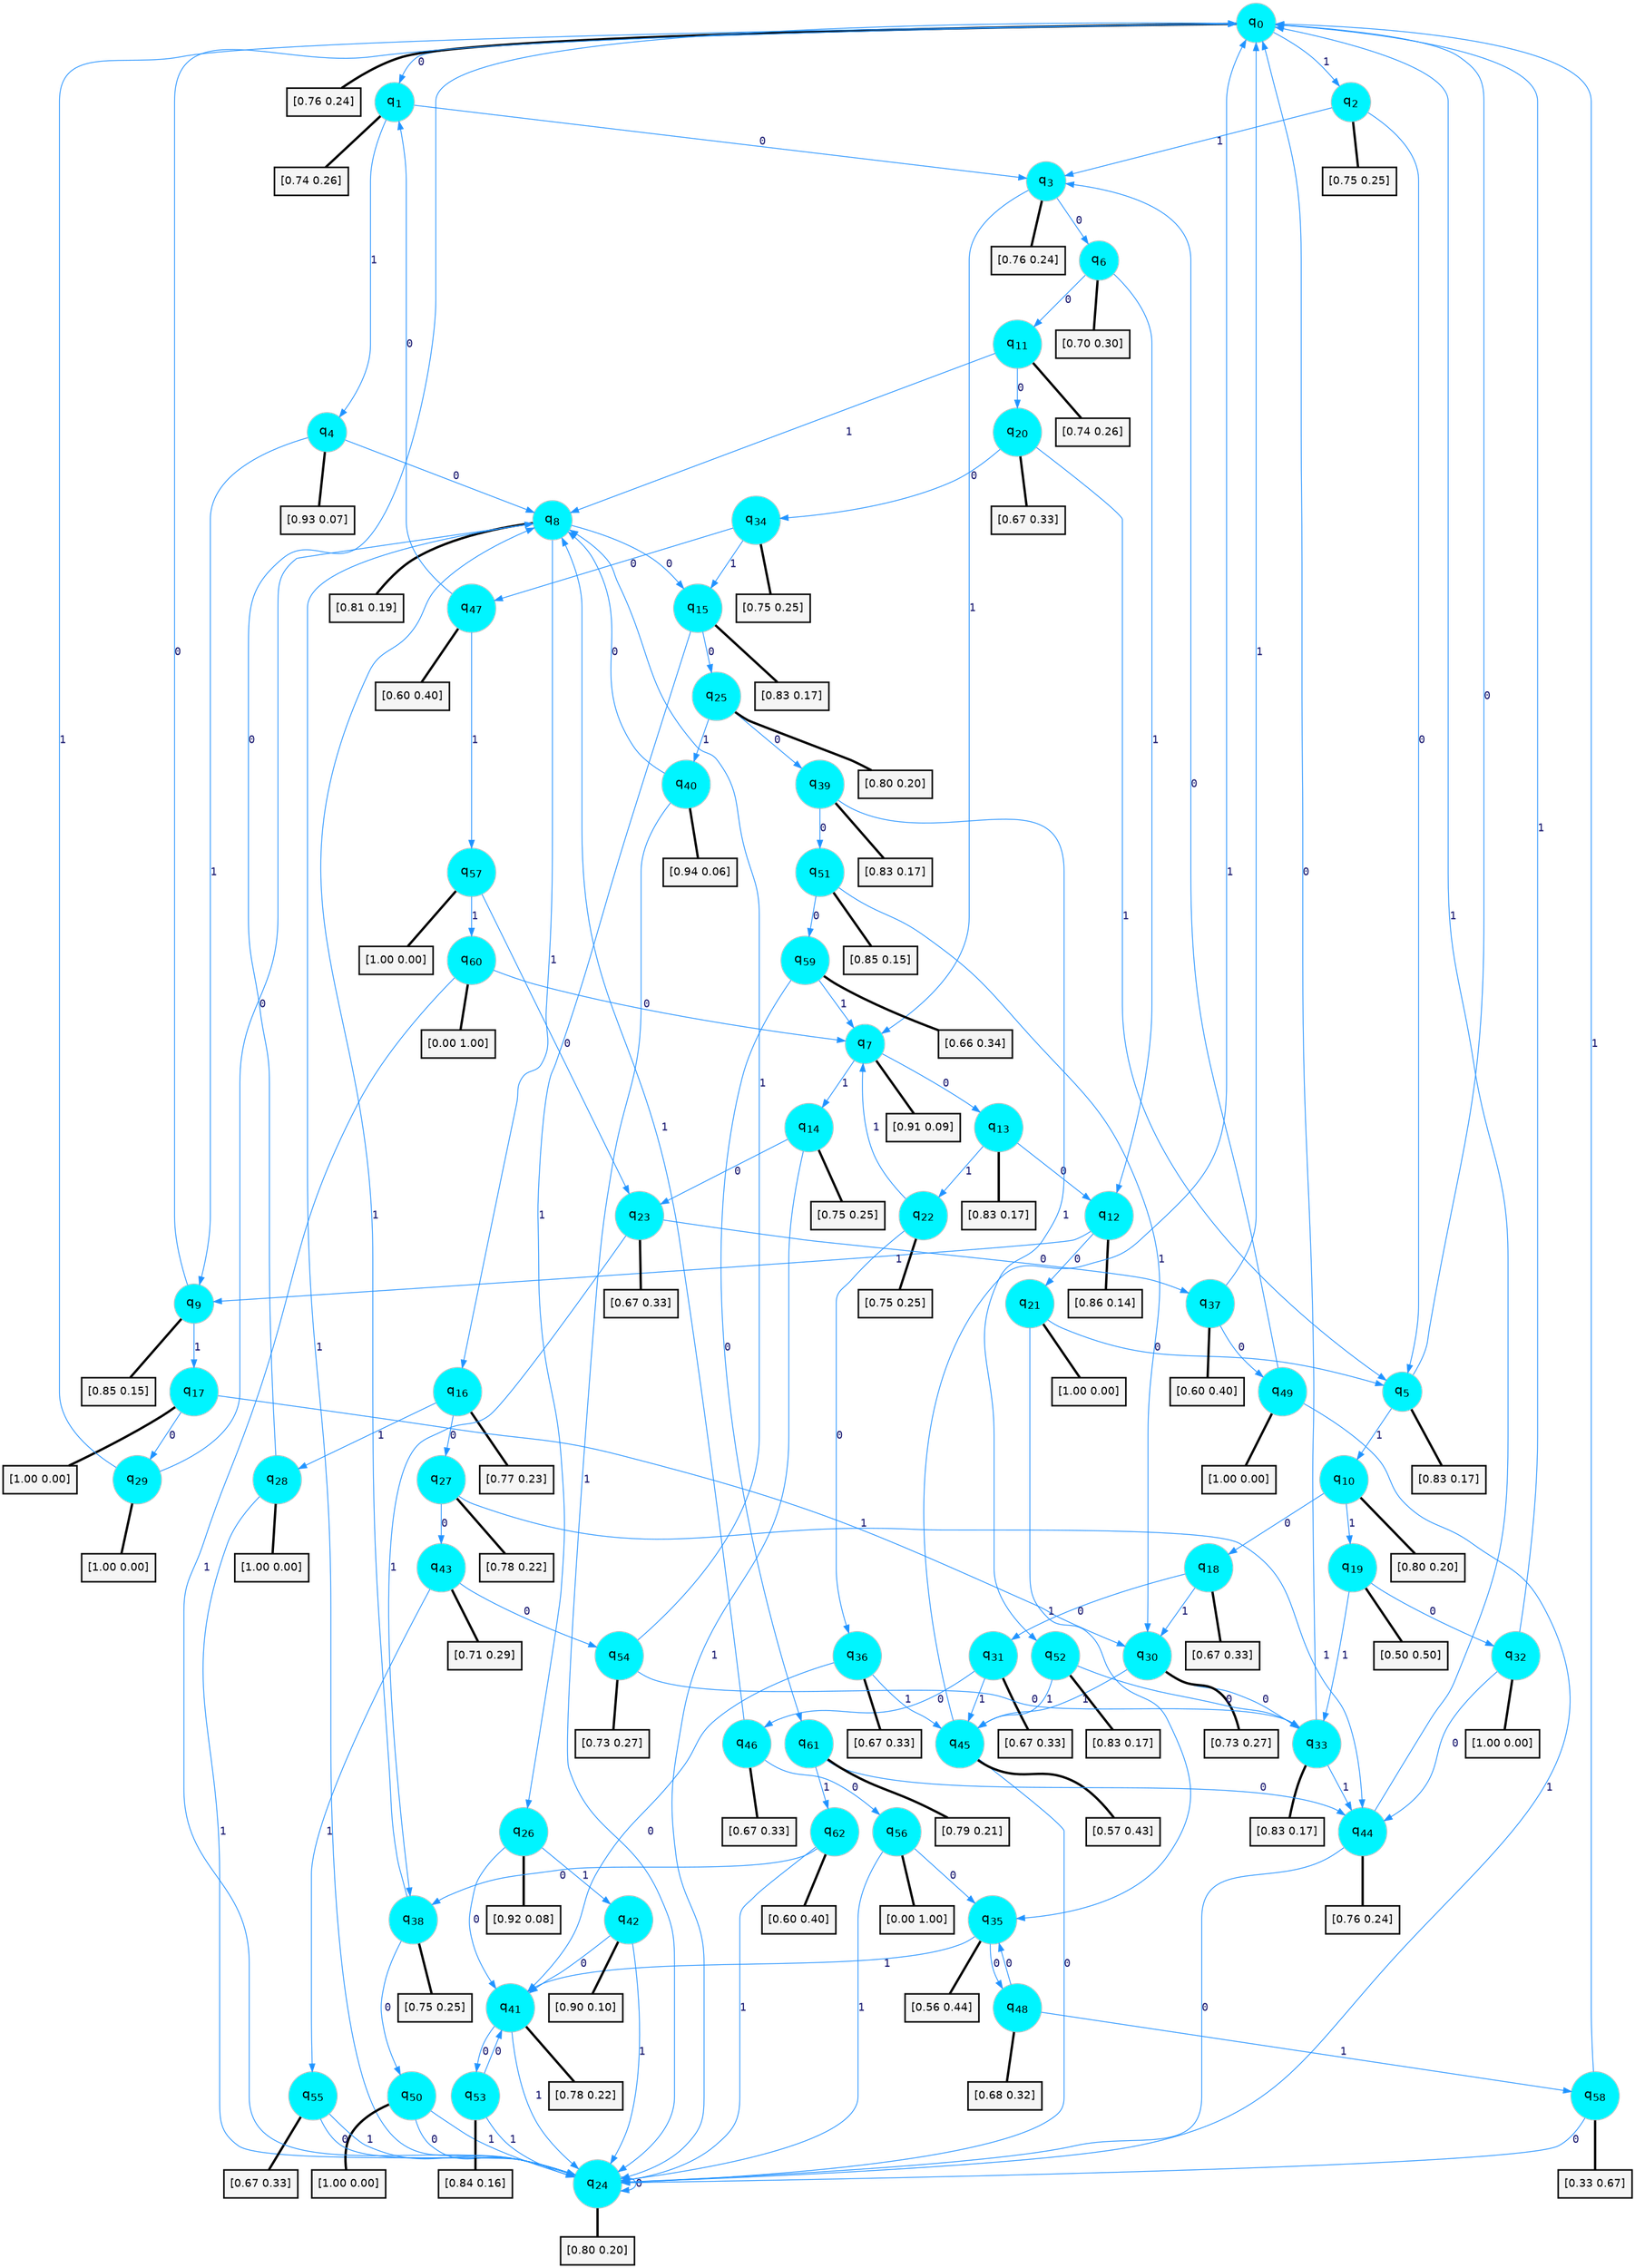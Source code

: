 digraph G {
graph [
bgcolor=transparent, dpi=300, rankdir=TD, size="40,25"];
node [
color=gray, fillcolor=turquoise1, fontcolor=black, fontname=Helvetica, fontsize=16, fontweight=bold, shape=circle, style=filled];
edge [
arrowsize=1, color=dodgerblue1, fontcolor=midnightblue, fontname=courier, fontweight=bold, penwidth=1, style=solid, weight=20];
0[label=<q<SUB>0</SUB>>];
1[label=<q<SUB>1</SUB>>];
2[label=<q<SUB>2</SUB>>];
3[label=<q<SUB>3</SUB>>];
4[label=<q<SUB>4</SUB>>];
5[label=<q<SUB>5</SUB>>];
6[label=<q<SUB>6</SUB>>];
7[label=<q<SUB>7</SUB>>];
8[label=<q<SUB>8</SUB>>];
9[label=<q<SUB>9</SUB>>];
10[label=<q<SUB>10</SUB>>];
11[label=<q<SUB>11</SUB>>];
12[label=<q<SUB>12</SUB>>];
13[label=<q<SUB>13</SUB>>];
14[label=<q<SUB>14</SUB>>];
15[label=<q<SUB>15</SUB>>];
16[label=<q<SUB>16</SUB>>];
17[label=<q<SUB>17</SUB>>];
18[label=<q<SUB>18</SUB>>];
19[label=<q<SUB>19</SUB>>];
20[label=<q<SUB>20</SUB>>];
21[label=<q<SUB>21</SUB>>];
22[label=<q<SUB>22</SUB>>];
23[label=<q<SUB>23</SUB>>];
24[label=<q<SUB>24</SUB>>];
25[label=<q<SUB>25</SUB>>];
26[label=<q<SUB>26</SUB>>];
27[label=<q<SUB>27</SUB>>];
28[label=<q<SUB>28</SUB>>];
29[label=<q<SUB>29</SUB>>];
30[label=<q<SUB>30</SUB>>];
31[label=<q<SUB>31</SUB>>];
32[label=<q<SUB>32</SUB>>];
33[label=<q<SUB>33</SUB>>];
34[label=<q<SUB>34</SUB>>];
35[label=<q<SUB>35</SUB>>];
36[label=<q<SUB>36</SUB>>];
37[label=<q<SUB>37</SUB>>];
38[label=<q<SUB>38</SUB>>];
39[label=<q<SUB>39</SUB>>];
40[label=<q<SUB>40</SUB>>];
41[label=<q<SUB>41</SUB>>];
42[label=<q<SUB>42</SUB>>];
43[label=<q<SUB>43</SUB>>];
44[label=<q<SUB>44</SUB>>];
45[label=<q<SUB>45</SUB>>];
46[label=<q<SUB>46</SUB>>];
47[label=<q<SUB>47</SUB>>];
48[label=<q<SUB>48</SUB>>];
49[label=<q<SUB>49</SUB>>];
50[label=<q<SUB>50</SUB>>];
51[label=<q<SUB>51</SUB>>];
52[label=<q<SUB>52</SUB>>];
53[label=<q<SUB>53</SUB>>];
54[label=<q<SUB>54</SUB>>];
55[label=<q<SUB>55</SUB>>];
56[label=<q<SUB>56</SUB>>];
57[label=<q<SUB>57</SUB>>];
58[label=<q<SUB>58</SUB>>];
59[label=<q<SUB>59</SUB>>];
60[label=<q<SUB>60</SUB>>];
61[label=<q<SUB>61</SUB>>];
62[label=<q<SUB>62</SUB>>];
63[label="[0.76 0.24]", shape=box,fontcolor=black, fontname=Helvetica, fontsize=14, penwidth=2, fillcolor=whitesmoke,color=black];
64[label="[0.74 0.26]", shape=box,fontcolor=black, fontname=Helvetica, fontsize=14, penwidth=2, fillcolor=whitesmoke,color=black];
65[label="[0.75 0.25]", shape=box,fontcolor=black, fontname=Helvetica, fontsize=14, penwidth=2, fillcolor=whitesmoke,color=black];
66[label="[0.76 0.24]", shape=box,fontcolor=black, fontname=Helvetica, fontsize=14, penwidth=2, fillcolor=whitesmoke,color=black];
67[label="[0.93 0.07]", shape=box,fontcolor=black, fontname=Helvetica, fontsize=14, penwidth=2, fillcolor=whitesmoke,color=black];
68[label="[0.83 0.17]", shape=box,fontcolor=black, fontname=Helvetica, fontsize=14, penwidth=2, fillcolor=whitesmoke,color=black];
69[label="[0.70 0.30]", shape=box,fontcolor=black, fontname=Helvetica, fontsize=14, penwidth=2, fillcolor=whitesmoke,color=black];
70[label="[0.91 0.09]", shape=box,fontcolor=black, fontname=Helvetica, fontsize=14, penwidth=2, fillcolor=whitesmoke,color=black];
71[label="[0.81 0.19]", shape=box,fontcolor=black, fontname=Helvetica, fontsize=14, penwidth=2, fillcolor=whitesmoke,color=black];
72[label="[0.85 0.15]", shape=box,fontcolor=black, fontname=Helvetica, fontsize=14, penwidth=2, fillcolor=whitesmoke,color=black];
73[label="[0.80 0.20]", shape=box,fontcolor=black, fontname=Helvetica, fontsize=14, penwidth=2, fillcolor=whitesmoke,color=black];
74[label="[0.74 0.26]", shape=box,fontcolor=black, fontname=Helvetica, fontsize=14, penwidth=2, fillcolor=whitesmoke,color=black];
75[label="[0.86 0.14]", shape=box,fontcolor=black, fontname=Helvetica, fontsize=14, penwidth=2, fillcolor=whitesmoke,color=black];
76[label="[0.83 0.17]", shape=box,fontcolor=black, fontname=Helvetica, fontsize=14, penwidth=2, fillcolor=whitesmoke,color=black];
77[label="[0.75 0.25]", shape=box,fontcolor=black, fontname=Helvetica, fontsize=14, penwidth=2, fillcolor=whitesmoke,color=black];
78[label="[0.83 0.17]", shape=box,fontcolor=black, fontname=Helvetica, fontsize=14, penwidth=2, fillcolor=whitesmoke,color=black];
79[label="[0.77 0.23]", shape=box,fontcolor=black, fontname=Helvetica, fontsize=14, penwidth=2, fillcolor=whitesmoke,color=black];
80[label="[1.00 0.00]", shape=box,fontcolor=black, fontname=Helvetica, fontsize=14, penwidth=2, fillcolor=whitesmoke,color=black];
81[label="[0.67 0.33]", shape=box,fontcolor=black, fontname=Helvetica, fontsize=14, penwidth=2, fillcolor=whitesmoke,color=black];
82[label="[0.50 0.50]", shape=box,fontcolor=black, fontname=Helvetica, fontsize=14, penwidth=2, fillcolor=whitesmoke,color=black];
83[label="[0.67 0.33]", shape=box,fontcolor=black, fontname=Helvetica, fontsize=14, penwidth=2, fillcolor=whitesmoke,color=black];
84[label="[1.00 0.00]", shape=box,fontcolor=black, fontname=Helvetica, fontsize=14, penwidth=2, fillcolor=whitesmoke,color=black];
85[label="[0.75 0.25]", shape=box,fontcolor=black, fontname=Helvetica, fontsize=14, penwidth=2, fillcolor=whitesmoke,color=black];
86[label="[0.67 0.33]", shape=box,fontcolor=black, fontname=Helvetica, fontsize=14, penwidth=2, fillcolor=whitesmoke,color=black];
87[label="[0.80 0.20]", shape=box,fontcolor=black, fontname=Helvetica, fontsize=14, penwidth=2, fillcolor=whitesmoke,color=black];
88[label="[0.80 0.20]", shape=box,fontcolor=black, fontname=Helvetica, fontsize=14, penwidth=2, fillcolor=whitesmoke,color=black];
89[label="[0.92 0.08]", shape=box,fontcolor=black, fontname=Helvetica, fontsize=14, penwidth=2, fillcolor=whitesmoke,color=black];
90[label="[0.78 0.22]", shape=box,fontcolor=black, fontname=Helvetica, fontsize=14, penwidth=2, fillcolor=whitesmoke,color=black];
91[label="[1.00 0.00]", shape=box,fontcolor=black, fontname=Helvetica, fontsize=14, penwidth=2, fillcolor=whitesmoke,color=black];
92[label="[1.00 0.00]", shape=box,fontcolor=black, fontname=Helvetica, fontsize=14, penwidth=2, fillcolor=whitesmoke,color=black];
93[label="[0.73 0.27]", shape=box,fontcolor=black, fontname=Helvetica, fontsize=14, penwidth=2, fillcolor=whitesmoke,color=black];
94[label="[0.67 0.33]", shape=box,fontcolor=black, fontname=Helvetica, fontsize=14, penwidth=2, fillcolor=whitesmoke,color=black];
95[label="[1.00 0.00]", shape=box,fontcolor=black, fontname=Helvetica, fontsize=14, penwidth=2, fillcolor=whitesmoke,color=black];
96[label="[0.83 0.17]", shape=box,fontcolor=black, fontname=Helvetica, fontsize=14, penwidth=2, fillcolor=whitesmoke,color=black];
97[label="[0.75 0.25]", shape=box,fontcolor=black, fontname=Helvetica, fontsize=14, penwidth=2, fillcolor=whitesmoke,color=black];
98[label="[0.56 0.44]", shape=box,fontcolor=black, fontname=Helvetica, fontsize=14, penwidth=2, fillcolor=whitesmoke,color=black];
99[label="[0.67 0.33]", shape=box,fontcolor=black, fontname=Helvetica, fontsize=14, penwidth=2, fillcolor=whitesmoke,color=black];
100[label="[0.60 0.40]", shape=box,fontcolor=black, fontname=Helvetica, fontsize=14, penwidth=2, fillcolor=whitesmoke,color=black];
101[label="[0.75 0.25]", shape=box,fontcolor=black, fontname=Helvetica, fontsize=14, penwidth=2, fillcolor=whitesmoke,color=black];
102[label="[0.83 0.17]", shape=box,fontcolor=black, fontname=Helvetica, fontsize=14, penwidth=2, fillcolor=whitesmoke,color=black];
103[label="[0.94 0.06]", shape=box,fontcolor=black, fontname=Helvetica, fontsize=14, penwidth=2, fillcolor=whitesmoke,color=black];
104[label="[0.78 0.22]", shape=box,fontcolor=black, fontname=Helvetica, fontsize=14, penwidth=2, fillcolor=whitesmoke,color=black];
105[label="[0.90 0.10]", shape=box,fontcolor=black, fontname=Helvetica, fontsize=14, penwidth=2, fillcolor=whitesmoke,color=black];
106[label="[0.71 0.29]", shape=box,fontcolor=black, fontname=Helvetica, fontsize=14, penwidth=2, fillcolor=whitesmoke,color=black];
107[label="[0.76 0.24]", shape=box,fontcolor=black, fontname=Helvetica, fontsize=14, penwidth=2, fillcolor=whitesmoke,color=black];
108[label="[0.57 0.43]", shape=box,fontcolor=black, fontname=Helvetica, fontsize=14, penwidth=2, fillcolor=whitesmoke,color=black];
109[label="[0.67 0.33]", shape=box,fontcolor=black, fontname=Helvetica, fontsize=14, penwidth=2, fillcolor=whitesmoke,color=black];
110[label="[0.60 0.40]", shape=box,fontcolor=black, fontname=Helvetica, fontsize=14, penwidth=2, fillcolor=whitesmoke,color=black];
111[label="[0.68 0.32]", shape=box,fontcolor=black, fontname=Helvetica, fontsize=14, penwidth=2, fillcolor=whitesmoke,color=black];
112[label="[1.00 0.00]", shape=box,fontcolor=black, fontname=Helvetica, fontsize=14, penwidth=2, fillcolor=whitesmoke,color=black];
113[label="[1.00 0.00]", shape=box,fontcolor=black, fontname=Helvetica, fontsize=14, penwidth=2, fillcolor=whitesmoke,color=black];
114[label="[0.85 0.15]", shape=box,fontcolor=black, fontname=Helvetica, fontsize=14, penwidth=2, fillcolor=whitesmoke,color=black];
115[label="[0.83 0.17]", shape=box,fontcolor=black, fontname=Helvetica, fontsize=14, penwidth=2, fillcolor=whitesmoke,color=black];
116[label="[0.84 0.16]", shape=box,fontcolor=black, fontname=Helvetica, fontsize=14, penwidth=2, fillcolor=whitesmoke,color=black];
117[label="[0.73 0.27]", shape=box,fontcolor=black, fontname=Helvetica, fontsize=14, penwidth=2, fillcolor=whitesmoke,color=black];
118[label="[0.67 0.33]", shape=box,fontcolor=black, fontname=Helvetica, fontsize=14, penwidth=2, fillcolor=whitesmoke,color=black];
119[label="[0.00 1.00]", shape=box,fontcolor=black, fontname=Helvetica, fontsize=14, penwidth=2, fillcolor=whitesmoke,color=black];
120[label="[1.00 0.00]", shape=box,fontcolor=black, fontname=Helvetica, fontsize=14, penwidth=2, fillcolor=whitesmoke,color=black];
121[label="[0.33 0.67]", shape=box,fontcolor=black, fontname=Helvetica, fontsize=14, penwidth=2, fillcolor=whitesmoke,color=black];
122[label="[0.66 0.34]", shape=box,fontcolor=black, fontname=Helvetica, fontsize=14, penwidth=2, fillcolor=whitesmoke,color=black];
123[label="[0.00 1.00]", shape=box,fontcolor=black, fontname=Helvetica, fontsize=14, penwidth=2, fillcolor=whitesmoke,color=black];
124[label="[0.79 0.21]", shape=box,fontcolor=black, fontname=Helvetica, fontsize=14, penwidth=2, fillcolor=whitesmoke,color=black];
125[label="[0.60 0.40]", shape=box,fontcolor=black, fontname=Helvetica, fontsize=14, penwidth=2, fillcolor=whitesmoke,color=black];
0->1 [label=0];
0->2 [label=1];
0->63 [arrowhead=none, penwidth=3,color=black];
1->3 [label=0];
1->4 [label=1];
1->64 [arrowhead=none, penwidth=3,color=black];
2->5 [label=0];
2->3 [label=1];
2->65 [arrowhead=none, penwidth=3,color=black];
3->6 [label=0];
3->7 [label=1];
3->66 [arrowhead=none, penwidth=3,color=black];
4->8 [label=0];
4->9 [label=1];
4->67 [arrowhead=none, penwidth=3,color=black];
5->0 [label=0];
5->10 [label=1];
5->68 [arrowhead=none, penwidth=3,color=black];
6->11 [label=0];
6->12 [label=1];
6->69 [arrowhead=none, penwidth=3,color=black];
7->13 [label=0];
7->14 [label=1];
7->70 [arrowhead=none, penwidth=3,color=black];
8->15 [label=0];
8->16 [label=1];
8->71 [arrowhead=none, penwidth=3,color=black];
9->0 [label=0];
9->17 [label=1];
9->72 [arrowhead=none, penwidth=3,color=black];
10->18 [label=0];
10->19 [label=1];
10->73 [arrowhead=none, penwidth=3,color=black];
11->20 [label=0];
11->8 [label=1];
11->74 [arrowhead=none, penwidth=3,color=black];
12->21 [label=0];
12->9 [label=1];
12->75 [arrowhead=none, penwidth=3,color=black];
13->12 [label=0];
13->22 [label=1];
13->76 [arrowhead=none, penwidth=3,color=black];
14->23 [label=0];
14->24 [label=1];
14->77 [arrowhead=none, penwidth=3,color=black];
15->25 [label=0];
15->26 [label=1];
15->78 [arrowhead=none, penwidth=3,color=black];
16->27 [label=0];
16->28 [label=1];
16->79 [arrowhead=none, penwidth=3,color=black];
17->29 [label=0];
17->30 [label=1];
17->80 [arrowhead=none, penwidth=3,color=black];
18->31 [label=0];
18->30 [label=1];
18->81 [arrowhead=none, penwidth=3,color=black];
19->32 [label=0];
19->33 [label=1];
19->82 [arrowhead=none, penwidth=3,color=black];
20->34 [label=0];
20->5 [label=1];
20->83 [arrowhead=none, penwidth=3,color=black];
21->5 [label=0];
21->35 [label=1];
21->84 [arrowhead=none, penwidth=3,color=black];
22->36 [label=0];
22->7 [label=1];
22->85 [arrowhead=none, penwidth=3,color=black];
23->37 [label=0];
23->38 [label=1];
23->86 [arrowhead=none, penwidth=3,color=black];
24->24 [label=0];
24->8 [label=1];
24->87 [arrowhead=none, penwidth=3,color=black];
25->39 [label=0];
25->40 [label=1];
25->88 [arrowhead=none, penwidth=3,color=black];
26->41 [label=0];
26->42 [label=1];
26->89 [arrowhead=none, penwidth=3,color=black];
27->43 [label=0];
27->44 [label=1];
27->90 [arrowhead=none, penwidth=3,color=black];
28->0 [label=0];
28->24 [label=1];
28->91 [arrowhead=none, penwidth=3,color=black];
29->8 [label=0];
29->0 [label=1];
29->92 [arrowhead=none, penwidth=3,color=black];
30->33 [label=0];
30->45 [label=1];
30->93 [arrowhead=none, penwidth=3,color=black];
31->46 [label=0];
31->45 [label=1];
31->94 [arrowhead=none, penwidth=3,color=black];
32->44 [label=0];
32->0 [label=1];
32->95 [arrowhead=none, penwidth=3,color=black];
33->0 [label=0];
33->44 [label=1];
33->96 [arrowhead=none, penwidth=3,color=black];
34->47 [label=0];
34->15 [label=1];
34->97 [arrowhead=none, penwidth=3,color=black];
35->48 [label=0];
35->41 [label=1];
35->98 [arrowhead=none, penwidth=3,color=black];
36->41 [label=0];
36->45 [label=1];
36->99 [arrowhead=none, penwidth=3,color=black];
37->49 [label=0];
37->0 [label=1];
37->100 [arrowhead=none, penwidth=3,color=black];
38->50 [label=0];
38->8 [label=1];
38->101 [arrowhead=none, penwidth=3,color=black];
39->51 [label=0];
39->52 [label=1];
39->102 [arrowhead=none, penwidth=3,color=black];
40->8 [label=0];
40->24 [label=1];
40->103 [arrowhead=none, penwidth=3,color=black];
41->53 [label=0];
41->24 [label=1];
41->104 [arrowhead=none, penwidth=3,color=black];
42->41 [label=0];
42->24 [label=1];
42->105 [arrowhead=none, penwidth=3,color=black];
43->54 [label=0];
43->55 [label=1];
43->106 [arrowhead=none, penwidth=3,color=black];
44->24 [label=0];
44->0 [label=1];
44->107 [arrowhead=none, penwidth=3,color=black];
45->24 [label=0];
45->0 [label=1];
45->108 [arrowhead=none, penwidth=3,color=black];
46->56 [label=0];
46->8 [label=1];
46->109 [arrowhead=none, penwidth=3,color=black];
47->1 [label=0];
47->57 [label=1];
47->110 [arrowhead=none, penwidth=3,color=black];
48->35 [label=0];
48->58 [label=1];
48->111 [arrowhead=none, penwidth=3,color=black];
49->3 [label=0];
49->24 [label=1];
49->112 [arrowhead=none, penwidth=3,color=black];
50->24 [label=0];
50->24 [label=1];
50->113 [arrowhead=none, penwidth=3,color=black];
51->59 [label=0];
51->30 [label=1];
51->114 [arrowhead=none, penwidth=3,color=black];
52->33 [label=0];
52->45 [label=1];
52->115 [arrowhead=none, penwidth=3,color=black];
53->41 [label=0];
53->24 [label=1];
53->116 [arrowhead=none, penwidth=3,color=black];
54->33 [label=0];
54->8 [label=1];
54->117 [arrowhead=none, penwidth=3,color=black];
55->24 [label=0];
55->24 [label=1];
55->118 [arrowhead=none, penwidth=3,color=black];
56->35 [label=0];
56->24 [label=1];
56->119 [arrowhead=none, penwidth=3,color=black];
57->23 [label=0];
57->60 [label=1];
57->120 [arrowhead=none, penwidth=3,color=black];
58->24 [label=0];
58->0 [label=1];
58->121 [arrowhead=none, penwidth=3,color=black];
59->61 [label=0];
59->7 [label=1];
59->122 [arrowhead=none, penwidth=3,color=black];
60->7 [label=0];
60->24 [label=1];
60->123 [arrowhead=none, penwidth=3,color=black];
61->44 [label=0];
61->62 [label=1];
61->124 [arrowhead=none, penwidth=3,color=black];
62->38 [label=0];
62->24 [label=1];
62->125 [arrowhead=none, penwidth=3,color=black];
}
